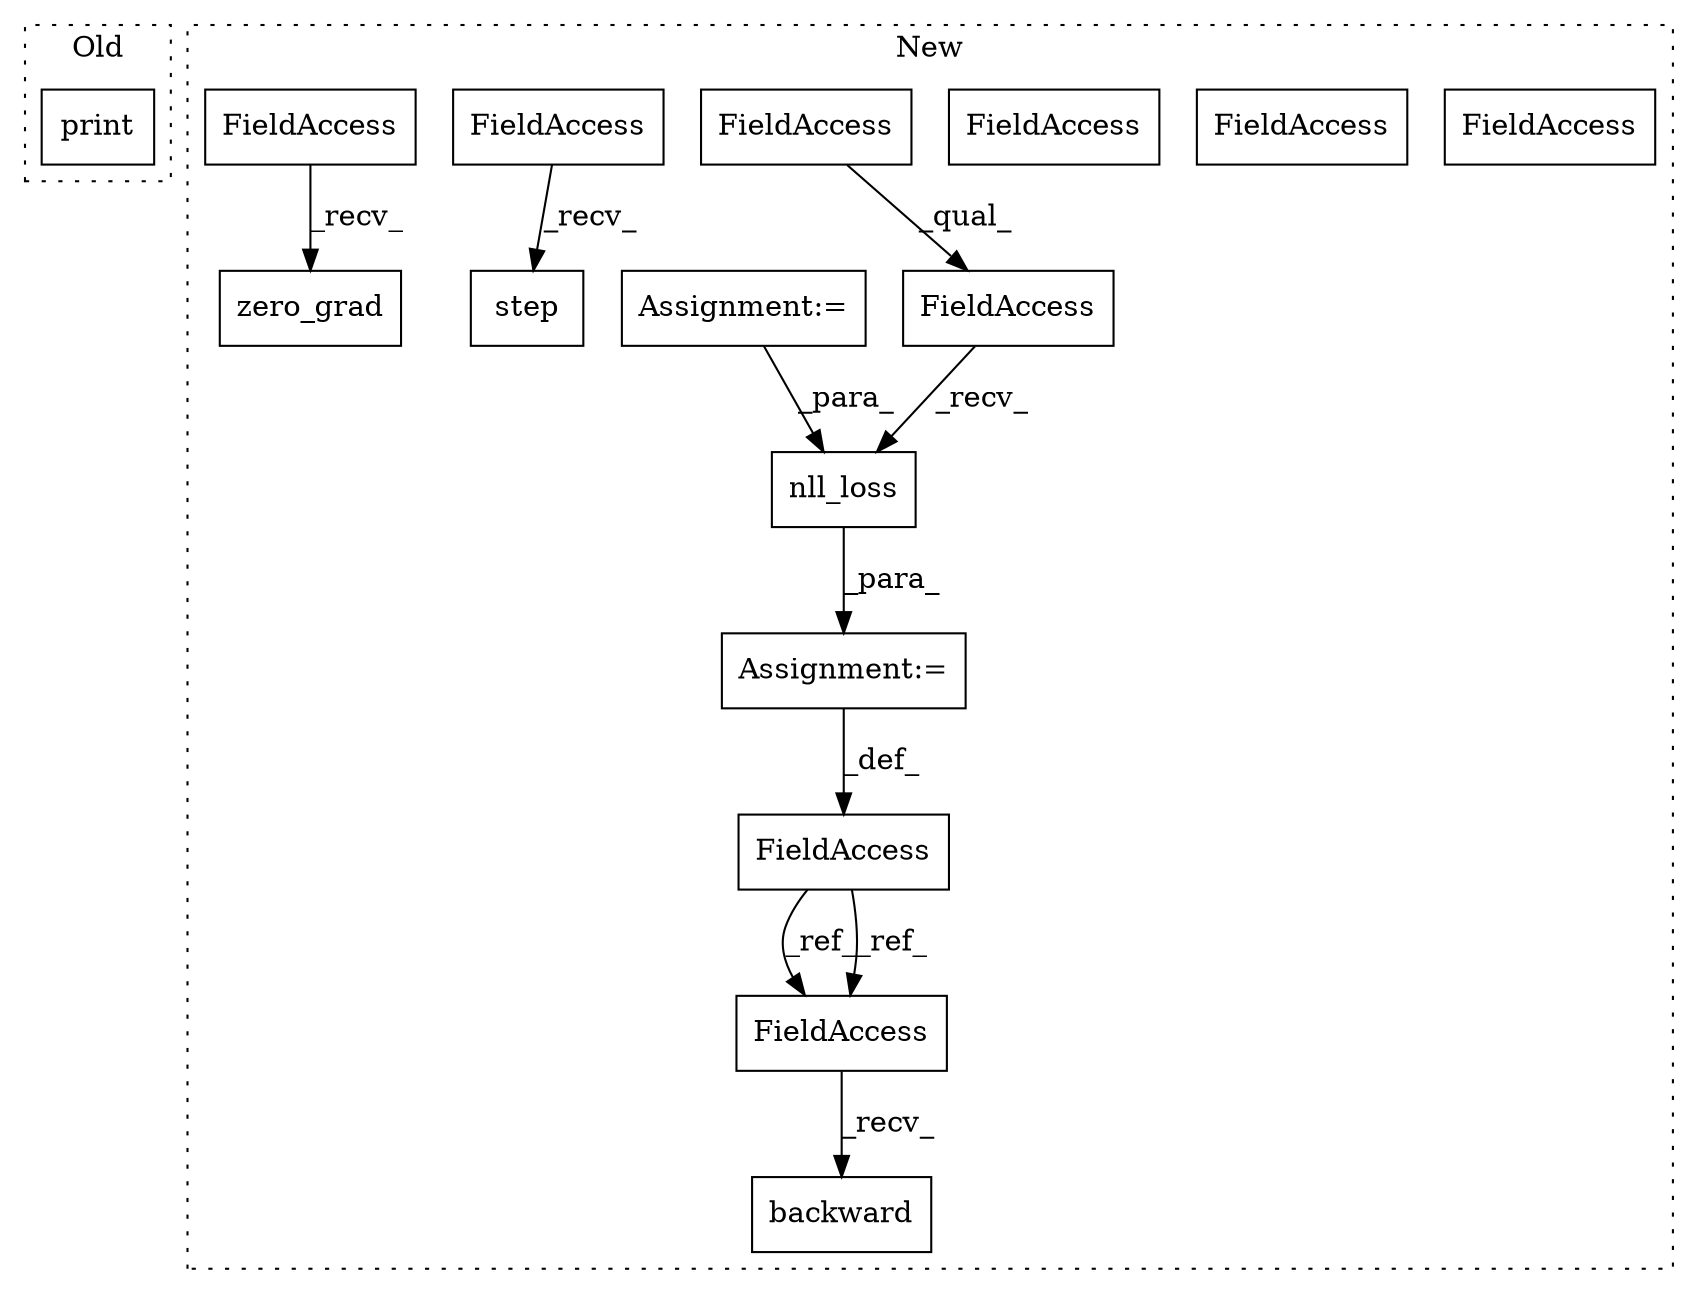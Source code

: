 digraph G {
subgraph cluster0 {
1 [label="print" a="32" s="2015,2072" l="6,1" shape="box"];
label = "Old";
style="dotted";
}
subgraph cluster1 {
2 [label="zero_grad" a="32" s="4361" l="11" shape="box"];
3 [label="FieldAccess" a="22" s="4403" l="9" shape="box"];
4 [label="step" a="32" s="4413" l="6" shape="box"];
5 [label="FieldAccess" a="22" s="4351" l="9" shape="box"];
6 [label="backward" a="32" s="4385" l="10" shape="box"];
7 [label="FieldAccess" a="22" s="4380" l="4" shape="box"];
8 [label="nll_loss" a="32" s="4307,4342" l="9,1" shape="box"];
9 [label="FieldAccess" a="22" s="4282" l="4" shape="box"];
10 [label="FieldAccess" a="22" s="4287" l="19" shape="box"];
11 [label="FieldAccess" a="22" s="4287" l="8" shape="box"];
12 [label="Assignment:=" a="7" s="4164" l="1" shape="box"];
13 [label="Assignment:=" a="7" s="4286" l="1" shape="box"];
14 [label="FieldAccess" a="22" s="4403" l="9" shape="box"];
15 [label="FieldAccess" a="22" s="4351" l="9" shape="box"];
16 [label="FieldAccess" a="22" s="4380" l="4" shape="box"];
label = "New";
style="dotted";
}
8 -> 13 [label="_para_"];
9 -> 16 [label="_ref_"];
9 -> 16 [label="_ref_"];
10 -> 8 [label="_recv_"];
11 -> 10 [label="_qual_"];
12 -> 8 [label="_para_"];
13 -> 9 [label="_def_"];
14 -> 4 [label="_recv_"];
15 -> 2 [label="_recv_"];
16 -> 6 [label="_recv_"];
}